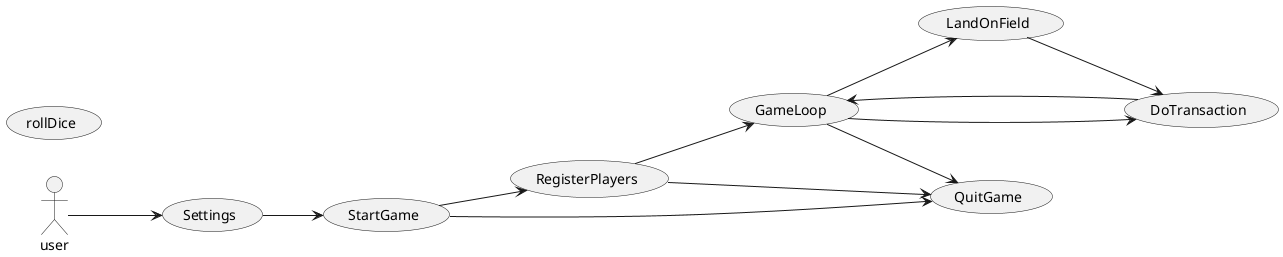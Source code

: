 @startuml
'https://plantuml.com/use-case-diagram

@startuml
left to right direction
actor user as u

  usecase "StartGame" as UCA1
  usecase "RegisterPlayers" as UCA2
  usecase "GameLoop" as UC1
  usecase "LandOnField" as UC2
  usecase "DoTransaction" as UC6
  usecase "QuitGame" as UC7
  usecase "Settings" as UC8
  usecase "rollDice" as UC9

u --> UC8
UC8 --> UCA1
UCA1 --> UCA2
UCA2 --> UC1
UC1 --> UC2
UC2 --> UC6
UC6 --> UC1
UC1 --> UC6
UC1 --> UC7
UCA1 --> UC7
UCA2 --> UC7





@enduml